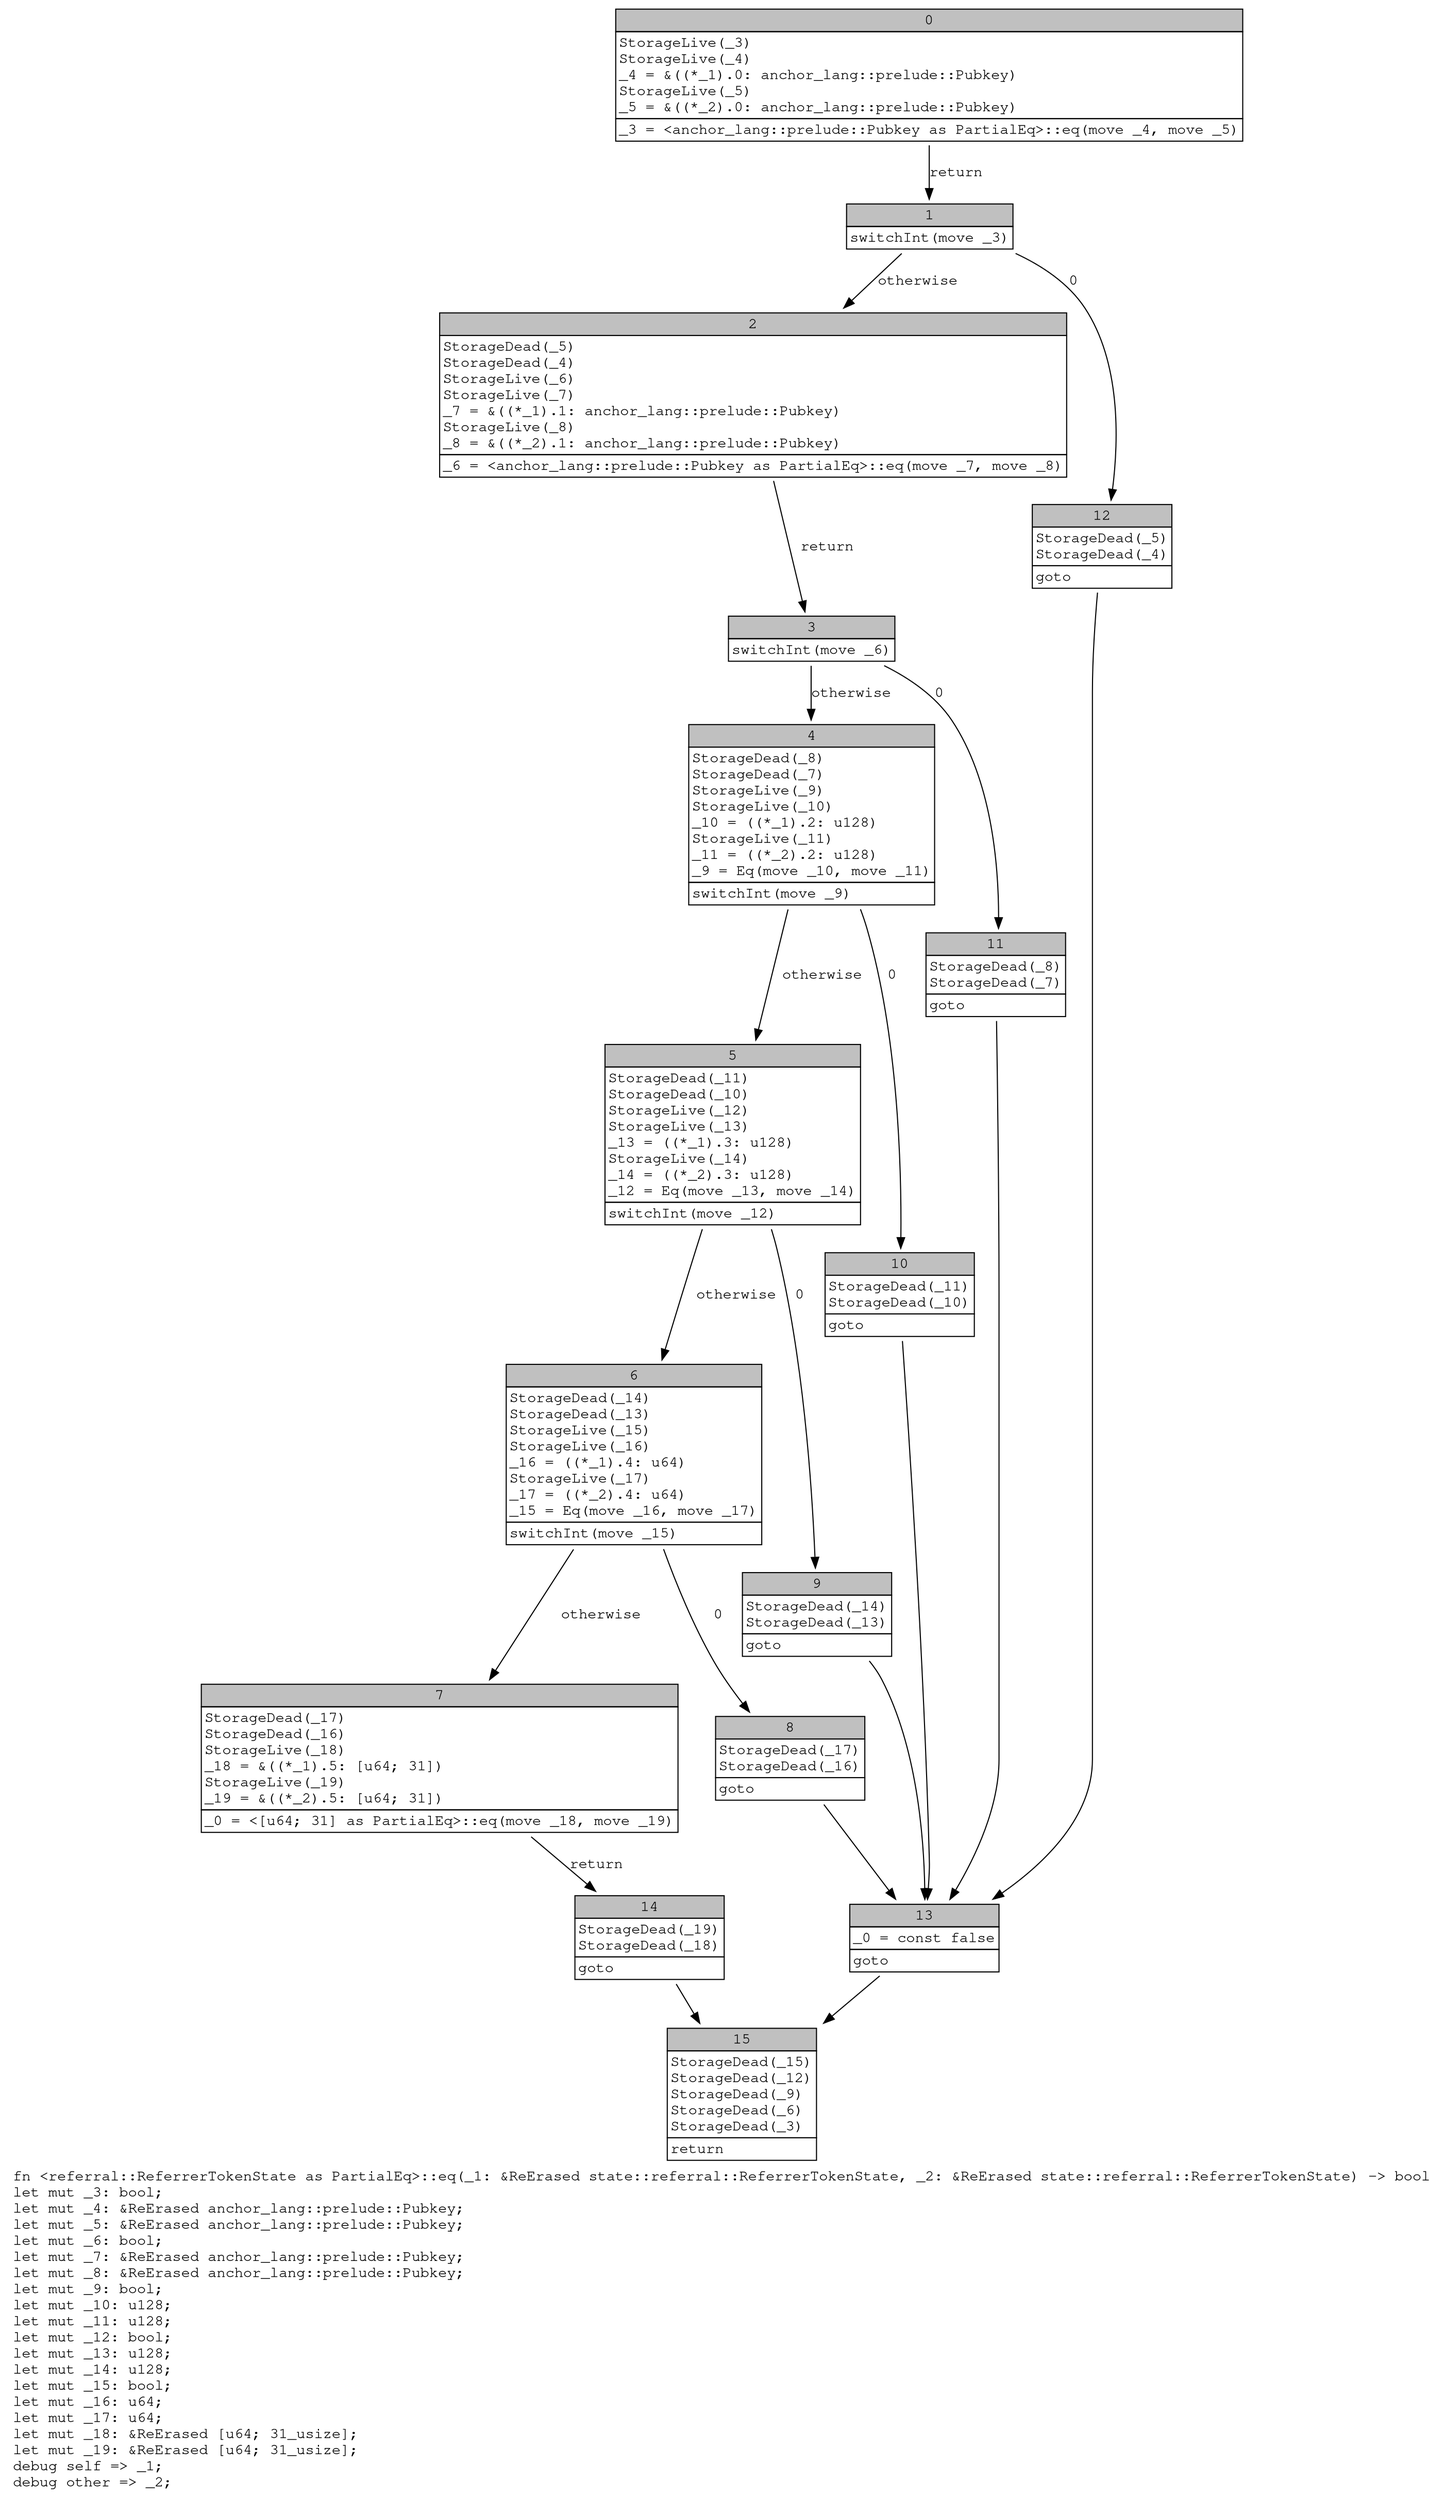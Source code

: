 digraph Mir_0_8598 {
    graph [fontname="Courier, monospace"];
    node [fontname="Courier, monospace"];
    edge [fontname="Courier, monospace"];
    label=<fn &lt;referral::ReferrerTokenState as PartialEq&gt;::eq(_1: &amp;ReErased state::referral::ReferrerTokenState, _2: &amp;ReErased state::referral::ReferrerTokenState) -&gt; bool<br align="left"/>let mut _3: bool;<br align="left"/>let mut _4: &amp;ReErased anchor_lang::prelude::Pubkey;<br align="left"/>let mut _5: &amp;ReErased anchor_lang::prelude::Pubkey;<br align="left"/>let mut _6: bool;<br align="left"/>let mut _7: &amp;ReErased anchor_lang::prelude::Pubkey;<br align="left"/>let mut _8: &amp;ReErased anchor_lang::prelude::Pubkey;<br align="left"/>let mut _9: bool;<br align="left"/>let mut _10: u128;<br align="left"/>let mut _11: u128;<br align="left"/>let mut _12: bool;<br align="left"/>let mut _13: u128;<br align="left"/>let mut _14: u128;<br align="left"/>let mut _15: bool;<br align="left"/>let mut _16: u64;<br align="left"/>let mut _17: u64;<br align="left"/>let mut _18: &amp;ReErased [u64; 31_usize];<br align="left"/>let mut _19: &amp;ReErased [u64; 31_usize];<br align="left"/>debug self =&gt; _1;<br align="left"/>debug other =&gt; _2;<br align="left"/>>;
    bb0__0_8598 [shape="none", label=<<table border="0" cellborder="1" cellspacing="0"><tr><td bgcolor="gray" align="center" colspan="1">0</td></tr><tr><td align="left" balign="left">StorageLive(_3)<br/>StorageLive(_4)<br/>_4 = &amp;((*_1).0: anchor_lang::prelude::Pubkey)<br/>StorageLive(_5)<br/>_5 = &amp;((*_2).0: anchor_lang::prelude::Pubkey)<br/></td></tr><tr><td align="left">_3 = &lt;anchor_lang::prelude::Pubkey as PartialEq&gt;::eq(move _4, move _5)</td></tr></table>>];
    bb1__0_8598 [shape="none", label=<<table border="0" cellborder="1" cellspacing="0"><tr><td bgcolor="gray" align="center" colspan="1">1</td></tr><tr><td align="left">switchInt(move _3)</td></tr></table>>];
    bb2__0_8598 [shape="none", label=<<table border="0" cellborder="1" cellspacing="0"><tr><td bgcolor="gray" align="center" colspan="1">2</td></tr><tr><td align="left" balign="left">StorageDead(_5)<br/>StorageDead(_4)<br/>StorageLive(_6)<br/>StorageLive(_7)<br/>_7 = &amp;((*_1).1: anchor_lang::prelude::Pubkey)<br/>StorageLive(_8)<br/>_8 = &amp;((*_2).1: anchor_lang::prelude::Pubkey)<br/></td></tr><tr><td align="left">_6 = &lt;anchor_lang::prelude::Pubkey as PartialEq&gt;::eq(move _7, move _8)</td></tr></table>>];
    bb3__0_8598 [shape="none", label=<<table border="0" cellborder="1" cellspacing="0"><tr><td bgcolor="gray" align="center" colspan="1">3</td></tr><tr><td align="left">switchInt(move _6)</td></tr></table>>];
    bb4__0_8598 [shape="none", label=<<table border="0" cellborder="1" cellspacing="0"><tr><td bgcolor="gray" align="center" colspan="1">4</td></tr><tr><td align="left" balign="left">StorageDead(_8)<br/>StorageDead(_7)<br/>StorageLive(_9)<br/>StorageLive(_10)<br/>_10 = ((*_1).2: u128)<br/>StorageLive(_11)<br/>_11 = ((*_2).2: u128)<br/>_9 = Eq(move _10, move _11)<br/></td></tr><tr><td align="left">switchInt(move _9)</td></tr></table>>];
    bb5__0_8598 [shape="none", label=<<table border="0" cellborder="1" cellspacing="0"><tr><td bgcolor="gray" align="center" colspan="1">5</td></tr><tr><td align="left" balign="left">StorageDead(_11)<br/>StorageDead(_10)<br/>StorageLive(_12)<br/>StorageLive(_13)<br/>_13 = ((*_1).3: u128)<br/>StorageLive(_14)<br/>_14 = ((*_2).3: u128)<br/>_12 = Eq(move _13, move _14)<br/></td></tr><tr><td align="left">switchInt(move _12)</td></tr></table>>];
    bb6__0_8598 [shape="none", label=<<table border="0" cellborder="1" cellspacing="0"><tr><td bgcolor="gray" align="center" colspan="1">6</td></tr><tr><td align="left" balign="left">StorageDead(_14)<br/>StorageDead(_13)<br/>StorageLive(_15)<br/>StorageLive(_16)<br/>_16 = ((*_1).4: u64)<br/>StorageLive(_17)<br/>_17 = ((*_2).4: u64)<br/>_15 = Eq(move _16, move _17)<br/></td></tr><tr><td align="left">switchInt(move _15)</td></tr></table>>];
    bb7__0_8598 [shape="none", label=<<table border="0" cellborder="1" cellspacing="0"><tr><td bgcolor="gray" align="center" colspan="1">7</td></tr><tr><td align="left" balign="left">StorageDead(_17)<br/>StorageDead(_16)<br/>StorageLive(_18)<br/>_18 = &amp;((*_1).5: [u64; 31])<br/>StorageLive(_19)<br/>_19 = &amp;((*_2).5: [u64; 31])<br/></td></tr><tr><td align="left">_0 = &lt;[u64; 31] as PartialEq&gt;::eq(move _18, move _19)</td></tr></table>>];
    bb8__0_8598 [shape="none", label=<<table border="0" cellborder="1" cellspacing="0"><tr><td bgcolor="gray" align="center" colspan="1">8</td></tr><tr><td align="left" balign="left">StorageDead(_17)<br/>StorageDead(_16)<br/></td></tr><tr><td align="left">goto</td></tr></table>>];
    bb9__0_8598 [shape="none", label=<<table border="0" cellborder="1" cellspacing="0"><tr><td bgcolor="gray" align="center" colspan="1">9</td></tr><tr><td align="left" balign="left">StorageDead(_14)<br/>StorageDead(_13)<br/></td></tr><tr><td align="left">goto</td></tr></table>>];
    bb10__0_8598 [shape="none", label=<<table border="0" cellborder="1" cellspacing="0"><tr><td bgcolor="gray" align="center" colspan="1">10</td></tr><tr><td align="left" balign="left">StorageDead(_11)<br/>StorageDead(_10)<br/></td></tr><tr><td align="left">goto</td></tr></table>>];
    bb11__0_8598 [shape="none", label=<<table border="0" cellborder="1" cellspacing="0"><tr><td bgcolor="gray" align="center" colspan="1">11</td></tr><tr><td align="left" balign="left">StorageDead(_8)<br/>StorageDead(_7)<br/></td></tr><tr><td align="left">goto</td></tr></table>>];
    bb12__0_8598 [shape="none", label=<<table border="0" cellborder="1" cellspacing="0"><tr><td bgcolor="gray" align="center" colspan="1">12</td></tr><tr><td align="left" balign="left">StorageDead(_5)<br/>StorageDead(_4)<br/></td></tr><tr><td align="left">goto</td></tr></table>>];
    bb13__0_8598 [shape="none", label=<<table border="0" cellborder="1" cellspacing="0"><tr><td bgcolor="gray" align="center" colspan="1">13</td></tr><tr><td align="left" balign="left">_0 = const false<br/></td></tr><tr><td align="left">goto</td></tr></table>>];
    bb14__0_8598 [shape="none", label=<<table border="0" cellborder="1" cellspacing="0"><tr><td bgcolor="gray" align="center" colspan="1">14</td></tr><tr><td align="left" balign="left">StorageDead(_19)<br/>StorageDead(_18)<br/></td></tr><tr><td align="left">goto</td></tr></table>>];
    bb15__0_8598 [shape="none", label=<<table border="0" cellborder="1" cellspacing="0"><tr><td bgcolor="gray" align="center" colspan="1">15</td></tr><tr><td align="left" balign="left">StorageDead(_15)<br/>StorageDead(_12)<br/>StorageDead(_9)<br/>StorageDead(_6)<br/>StorageDead(_3)<br/></td></tr><tr><td align="left">return</td></tr></table>>];
    bb0__0_8598 -> bb1__0_8598 [label="return"];
    bb1__0_8598 -> bb12__0_8598 [label="0"];
    bb1__0_8598 -> bb2__0_8598 [label="otherwise"];
    bb2__0_8598 -> bb3__0_8598 [label="return"];
    bb3__0_8598 -> bb11__0_8598 [label="0"];
    bb3__0_8598 -> bb4__0_8598 [label="otherwise"];
    bb4__0_8598 -> bb10__0_8598 [label="0"];
    bb4__0_8598 -> bb5__0_8598 [label="otherwise"];
    bb5__0_8598 -> bb9__0_8598 [label="0"];
    bb5__0_8598 -> bb6__0_8598 [label="otherwise"];
    bb6__0_8598 -> bb8__0_8598 [label="0"];
    bb6__0_8598 -> bb7__0_8598 [label="otherwise"];
    bb7__0_8598 -> bb14__0_8598 [label="return"];
    bb8__0_8598 -> bb13__0_8598 [label=""];
    bb9__0_8598 -> bb13__0_8598 [label=""];
    bb10__0_8598 -> bb13__0_8598 [label=""];
    bb11__0_8598 -> bb13__0_8598 [label=""];
    bb12__0_8598 -> bb13__0_8598 [label=""];
    bb13__0_8598 -> bb15__0_8598 [label=""];
    bb14__0_8598 -> bb15__0_8598 [label=""];
}
